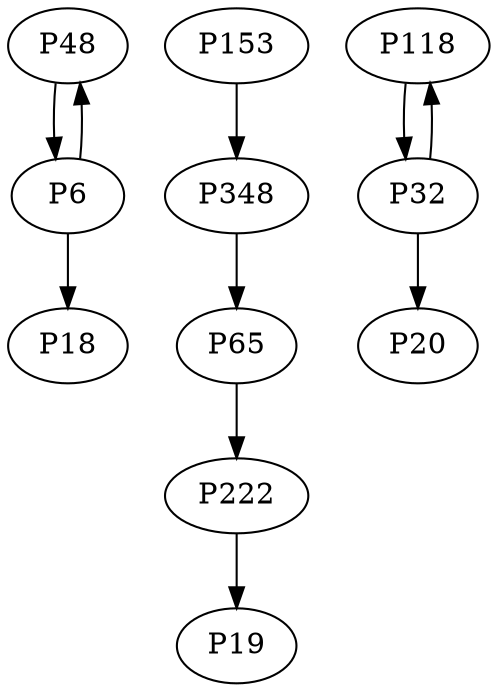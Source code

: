 digraph {
	P48 -> P6
	P65 -> P222
	P348 -> P65
	P153 -> P348
	P222 -> P19
	P118 -> P32
	P6 -> P48
	P6 -> P18
	P32 -> P20
	P32 -> P118
}